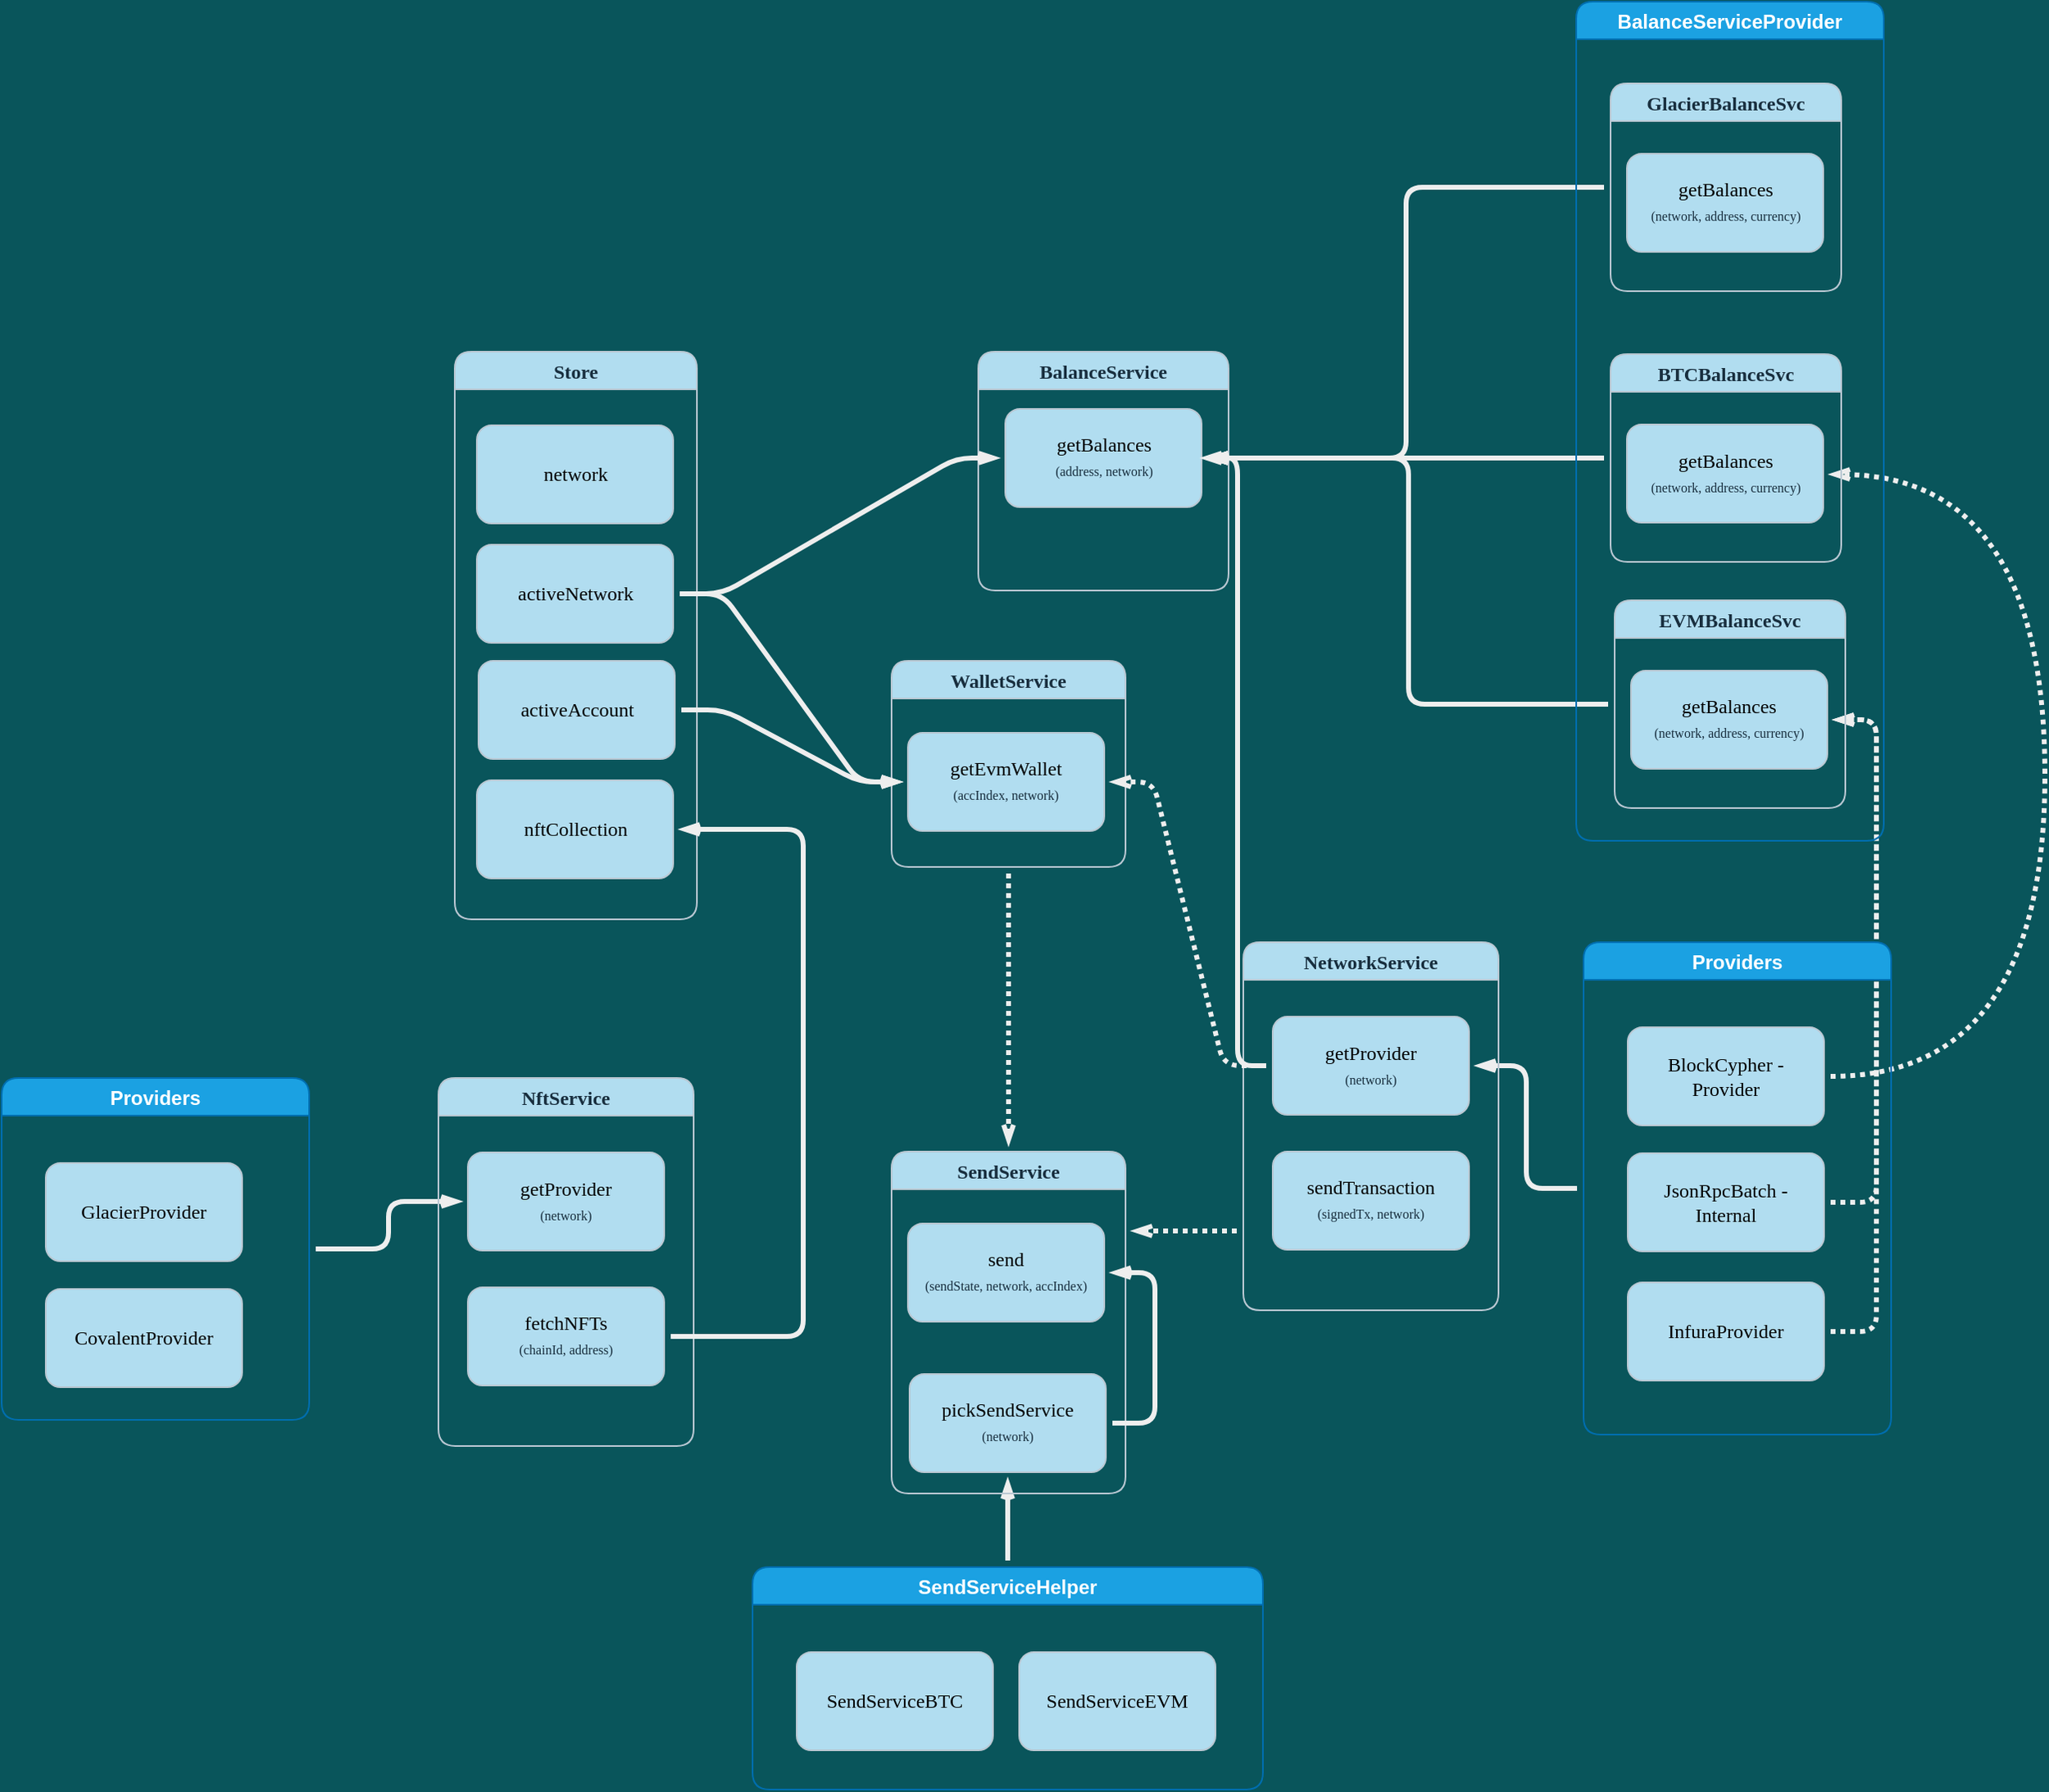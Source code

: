 <mxfile version="15.5.4" type="embed" pages="2"><diagram id="Cx_tmGVktqEy4l7MGV1t" name="Overview"><mxGraphModel dx="2576" dy="3120" grid="0" gridSize="10" guides="1" tooltips="1" connect="1" arrows="1" fold="1" page="0" pageScale="1" pageWidth="850" pageHeight="1100" background="#09555B" math="0" shadow="0"><root><mxCell id="0"/><mxCell id="1" parent="0"/><mxCell id="232" style="edgeStyle=entityRelationEdgeStyle;sketch=0;orthogonalLoop=1;jettySize=auto;html=1;shadow=0;labelBackgroundColor=#09555B;fontFamily=Verdana;fontSize=8;fontColor=#FFFFFF;endArrow=openThin;endFill=0;sourcePerimeterSpacing=4;targetPerimeterSpacing=4;strokeColor=#EEEEEE;strokeWidth=3;dashed=1;dashPattern=1 1;" parent="1" source="202" target="191" edge="1"><mxGeometry relative="1" as="geometry"/></mxCell><mxCell id="233" style="edgeStyle=entityRelationEdgeStyle;sketch=0;orthogonalLoop=1;jettySize=auto;html=1;shadow=0;labelBackgroundColor=#09555B;fontFamily=Verdana;fontSize=8;fontColor=#FFFFFF;endArrow=openThin;endFill=0;sourcePerimeterSpacing=4;targetPerimeterSpacing=4;strokeColor=#EEEEEE;strokeWidth=3;dashed=1;dashPattern=1 1;" parent="1" source="205" target="191" edge="1"><mxGeometry relative="1" as="geometry"/></mxCell><mxCell id="231" style="edgeStyle=orthogonalEdgeStyle;sketch=0;orthogonalLoop=1;jettySize=auto;html=1;shadow=0;labelBackgroundColor=#09555B;fontFamily=Verdana;fontSize=8;fontColor=#FFFFFF;endArrow=openThin;endFill=0;sourcePerimeterSpacing=4;targetPerimeterSpacing=4;strokeColor=#EEEEEE;strokeWidth=3;curved=1;dashed=1;dashPattern=1 1;" parent="1" source="183" target="173" edge="1"><mxGeometry relative="1" as="geometry"><Array as="points"><mxPoint x="19" y="-1083"/><mxPoint x="19" y="-1451"/></Array></mxGeometry></mxCell><mxCell id="210" style="edgeStyle=elbowEdgeStyle;sketch=0;orthogonalLoop=1;jettySize=auto;html=1;shadow=0;labelBackgroundColor=#09555B;fontFamily=Verdana;fontSize=8;fontColor=#FFFFFF;endArrow=openThin;endFill=0;sourcePerimeterSpacing=4;targetPerimeterSpacing=4;strokeColor=#EEEEEE;strokeWidth=3;" parent="1" source="170" target="167" edge="1"><mxGeometry relative="1" as="geometry"/></mxCell><mxCell id="234" style="edgeStyle=elbowEdgeStyle;sketch=0;orthogonalLoop=1;jettySize=auto;html=1;shadow=0;labelBackgroundColor=#09555B;fontFamily=Verdana;fontSize=8;fontColor=#FFFFFF;endArrow=openThin;endFill=0;sourcePerimeterSpacing=4;targetPerimeterSpacing=4;strokeColor=#EEEEEE;strokeWidth=3;" parent="1" source="188" target="167" edge="1"><mxGeometry relative="1" as="geometry"/></mxCell><mxCell id="230" style="edgeStyle=elbowEdgeStyle;sketch=0;orthogonalLoop=1;jettySize=auto;html=1;shadow=0;labelBackgroundColor=#09555B;fontFamily=Verdana;fontSize=8;fontColor=#FFFFFF;endArrow=openThin;endFill=0;sourcePerimeterSpacing=4;targetPerimeterSpacing=4;strokeColor=#EEEEEE;strokeWidth=3;" parent="1" source="212" target="225" edge="1"><mxGeometry relative="1" as="geometry"/></mxCell><mxCell id="212" value="Providers" style="swimlane;rounded=1;fillColor=#1ba1e2;strokeColor=#006EAF;fontColor=#ffffff;" parent="1" vertex="1"><mxGeometry x="-263" y="-1165" width="188" height="301" as="geometry"><mxRectangle x="362" y="106" width="89" height="23" as="alternateBounds"/></mxGeometry></mxCell><mxCell id="213" style="edgeStyle=orthogonalEdgeStyle;orthogonalLoop=1;jettySize=auto;html=1;entryX=0;entryY=0.5;entryDx=0;entryDy=0;rounded=0;curved=1;exitX=0;exitY=0.5;exitDx=0;exitDy=0;dashed=1;labelBackgroundColor=#09555B;strokeColor=#EEEEEE;fontColor=#FFFFFF;" parent="212" edge="1"><mxGeometry relative="1" as="geometry"><mxPoint x="25" y="111.0" as="sourcePoint"/></mxGeometry></mxCell><mxCell id="182" value="" style="group;perimeterSpacing=4;strokeWidth=7;" parent="212" vertex="1" connectable="0"><mxGeometry x="27" y="52" width="120" height="60" as="geometry"/></mxCell><mxCell id="183" value="" style="rounded=1;whiteSpace=wrap;html=1;shadow=0;glass=0;sketch=0;fillColor=#B1DDF0;strokeColor=#BAC8D3;fontColor=#182E3E;" parent="182" vertex="1"><mxGeometry width="120" height="60" as="geometry"/></mxCell><mxCell id="184" value="&lt;font color=&quot;#000000&quot; face=&quot;Verdana&quot;&gt;BlockCypher - Provider&lt;/font&gt;" style="text;html=1;strokeColor=none;fillColor=none;align=center;verticalAlign=middle;whiteSpace=wrap;rounded=0;shadow=0;glass=0;sketch=0;fontColor=#182E3E;" parent="182" vertex="1"><mxGeometry x="7" y="22" width="106" height="16" as="geometry"/></mxCell><mxCell id="201" value="" style="group;perimeterSpacing=4;strokeColor=none;strokeWidth=7;fontColor=#182E3E;" parent="212" vertex="1" connectable="0"><mxGeometry x="27" y="129" width="120" height="60" as="geometry"/></mxCell><mxCell id="202" value="" style="rounded=1;whiteSpace=wrap;html=1;shadow=0;glass=0;sketch=0;fillColor=#B1DDF0;strokeColor=#BAC8D3;fontColor=#182E3E;" parent="201" vertex="1"><mxGeometry width="120" height="60" as="geometry"/></mxCell><mxCell id="203" value="&lt;font color=&quot;#000000&quot; face=&quot;Verdana&quot;&gt;JsonRpcBatch - Internal&lt;/font&gt;" style="text;html=1;strokeColor=none;fillColor=none;align=center;verticalAlign=middle;whiteSpace=wrap;rounded=0;shadow=0;glass=0;sketch=0;fontColor=#182E3E;" parent="201" vertex="1"><mxGeometry x="7" y="22" width="106" height="16" as="geometry"/></mxCell><mxCell id="204" value="" style="group;perimeterSpacing=4;strokeColor=none;strokeWidth=7;fontColor=#182E3E;" parent="212" vertex="1" connectable="0"><mxGeometry x="27" y="208" width="120" height="60" as="geometry"/></mxCell><mxCell id="205" value="" style="rounded=1;whiteSpace=wrap;html=1;shadow=0;glass=0;sketch=0;fillColor=#B1DDF0;strokeColor=#BAC8D3;fontColor=#182E3E;" parent="204" vertex="1"><mxGeometry width="120" height="60" as="geometry"/></mxCell><mxCell id="206" value="&lt;font color=&quot;#000000&quot; face=&quot;Verdana&quot;&gt;InfuraProvider&lt;/font&gt;" style="text;html=1;strokeColor=none;fillColor=none;align=center;verticalAlign=middle;whiteSpace=wrap;rounded=0;shadow=0;glass=0;sketch=0;fontColor=#182E3E;" parent="204" vertex="1"><mxGeometry x="7" y="22" width="106" height="16" as="geometry"/></mxCell><mxCell id="272" style="edgeStyle=none;sketch=0;orthogonalLoop=1;jettySize=auto;html=1;shadow=0;labelBackgroundColor=#09555B;fontFamily=Verdana;fontSize=8;fontColor=#FFFFFF;endArrow=openThin;endFill=0;sourcePerimeterSpacing=4;targetPerimeterSpacing=4;strokeColor=#EEEEEE;strokeWidth=3;" parent="1" source="259" target="253" edge="1"><mxGeometry relative="1" as="geometry"/></mxCell><mxCell id="259" value="SendServiceHelper" style="swimlane;rounded=1;fillColor=#1ba1e2;strokeColor=#006EAF;fontColor=#ffffff;" parent="1" vertex="1"><mxGeometry x="-771" y="-783" width="312" height="136" as="geometry"><mxRectangle x="362" y="106" width="89" height="23" as="alternateBounds"/></mxGeometry></mxCell><mxCell id="260" style="edgeStyle=orthogonalEdgeStyle;orthogonalLoop=1;jettySize=auto;html=1;entryX=0;entryY=0.5;entryDx=0;entryDy=0;rounded=0;curved=1;exitX=0;exitY=0.5;exitDx=0;exitDy=0;dashed=1;labelBackgroundColor=#09555B;strokeColor=#EEEEEE;fontColor=#FFFFFF;" parent="259" edge="1"><mxGeometry relative="1" as="geometry"><mxPoint x="25" y="111.0" as="sourcePoint"/></mxGeometry></mxCell><mxCell id="261" value="" style="group;perimeterSpacing=4;strokeWidth=7;" parent="259" vertex="1" connectable="0"><mxGeometry x="27" y="52" width="120" height="60" as="geometry"/></mxCell><mxCell id="262" value="" style="rounded=1;whiteSpace=wrap;html=1;shadow=0;glass=0;sketch=0;fillColor=#B1DDF0;strokeColor=#BAC8D3;fontColor=#182E3E;" parent="261" vertex="1"><mxGeometry width="120" height="60" as="geometry"/></mxCell><mxCell id="263" value="&lt;font color=&quot;#000000&quot; face=&quot;Verdana&quot;&gt;SendServiceBTC&lt;/font&gt;" style="text;html=1;strokeColor=none;fillColor=none;align=center;verticalAlign=middle;whiteSpace=wrap;rounded=0;shadow=0;glass=0;sketch=0;fontColor=#182E3E;" parent="261" vertex="1"><mxGeometry x="7" y="22" width="106" height="16" as="geometry"/></mxCell><mxCell id="264" value="" style="group;perimeterSpacing=4;strokeColor=none;strokeWidth=7;fontColor=#182E3E;" parent="259" vertex="1" connectable="0"><mxGeometry x="163" y="52" width="120" height="60" as="geometry"/></mxCell><mxCell id="265" value="" style="rounded=1;whiteSpace=wrap;html=1;shadow=0;glass=0;sketch=0;fillColor=#B1DDF0;strokeColor=#BAC8D3;fontColor=#182E3E;" parent="264" vertex="1"><mxGeometry width="120" height="60" as="geometry"/></mxCell><mxCell id="266" value="&lt;font color=&quot;#000000&quot; face=&quot;Verdana&quot;&gt;SendServiceEVM&lt;/font&gt;" style="text;html=1;strokeColor=none;fillColor=none;align=center;verticalAlign=middle;whiteSpace=wrap;rounded=0;shadow=0;glass=0;sketch=0;fontColor=#182E3E;" parent="264" vertex="1"><mxGeometry x="7" y="22" width="106" height="16" as="geometry"/></mxCell><mxCell id="313" style="edgeStyle=elbowEdgeStyle;rounded=1;orthogonalLoop=1;jettySize=auto;html=1;shadow=0;fontFamily=Verdana;fontSize=8;fontColor=#FFFFFF;strokeColor=#EEEEEE;strokeWidth=3;labelBackgroundColor=#09555B;endFill=0;endArrow=openThin;targetPerimeterSpacing=4;sourcePerimeterSpacing=4;sketch=0;" parent="1" source="300" target="293" edge="1"><mxGeometry relative="1" as="geometry"/></mxCell><mxCell id="300" value="Providers" style="swimlane;rounded=1;fillColor=#1ba1e2;strokeColor=#006EAF;fontColor=#ffffff;" parent="1" vertex="1"><mxGeometry x="-1230" y="-1082" width="188" height="209" as="geometry"><mxRectangle x="362" y="106" width="89" height="23" as="alternateBounds"/></mxGeometry></mxCell><mxCell id="301" style="edgeStyle=orthogonalEdgeStyle;orthogonalLoop=1;jettySize=auto;html=1;entryX=0;entryY=0.5;entryDx=0;entryDy=0;rounded=0;curved=1;exitX=0;exitY=0.5;exitDx=0;exitDy=0;dashed=1;labelBackgroundColor=#09555B;strokeColor=#EEEEEE;fontColor=#FFFFFF;" parent="300" edge="1"><mxGeometry relative="1" as="geometry"><mxPoint x="25" y="111.0" as="sourcePoint"/></mxGeometry></mxCell><mxCell id="302" value="" style="group;perimeterSpacing=4;strokeWidth=7;" parent="300" vertex="1" connectable="0"><mxGeometry x="27" y="52" width="120" height="60" as="geometry"/></mxCell><mxCell id="303" value="" style="rounded=1;whiteSpace=wrap;html=1;shadow=0;glass=0;sketch=0;fillColor=#B1DDF0;strokeColor=#BAC8D3;fontColor=#182E3E;" parent="302" vertex="1"><mxGeometry width="120" height="60" as="geometry"/></mxCell><mxCell id="304" value="&lt;font color=&quot;#000000&quot; face=&quot;Verdana&quot;&gt;GlacierProvider&lt;/font&gt;" style="text;html=1;strokeColor=none;fillColor=none;align=center;verticalAlign=middle;whiteSpace=wrap;rounded=0;shadow=0;glass=0;sketch=0;fontColor=#182E3E;" parent="302" vertex="1"><mxGeometry x="7" y="22" width="106" height="16" as="geometry"/></mxCell><mxCell id="305" value="" style="group;perimeterSpacing=4;strokeColor=none;strokeWidth=7;fontColor=#182E3E;" parent="300" vertex="1" connectable="0"><mxGeometry x="27" y="129" width="120" height="60" as="geometry"/></mxCell><mxCell id="306" value="" style="rounded=1;whiteSpace=wrap;html=1;shadow=0;glass=0;sketch=0;fillColor=#B1DDF0;strokeColor=#BAC8D3;fontColor=#182E3E;" parent="305" vertex="1"><mxGeometry width="120" height="60" as="geometry"/></mxCell><mxCell id="307" value="&lt;font color=&quot;#000000&quot; face=&quot;Verdana&quot;&gt;CovalentProvider&lt;/font&gt;" style="text;html=1;strokeColor=none;fillColor=none;align=center;verticalAlign=middle;whiteSpace=wrap;rounded=0;shadow=0;glass=0;sketch=0;fontColor=#182E3E;" parent="305" vertex="1"><mxGeometry x="7" y="22" width="106" height="16" as="geometry"/></mxCell><mxCell id="96" value="Store" style="swimlane;rounded=1;fillColor=#B1DDF0;strokeColor=#BAC8D3;fontColor=#182E3E;fontFamily=Verdana;" parent="1" vertex="1"><mxGeometry x="-953" y="-1526" width="148" height="347" as="geometry"><mxRectangle x="362" y="106" width="89" height="23" as="alternateBounds"/></mxGeometry></mxCell><mxCell id="97" style="edgeStyle=orthogonalEdgeStyle;orthogonalLoop=1;jettySize=auto;html=1;entryX=0;entryY=0.5;entryDx=0;entryDy=0;rounded=0;curved=1;exitX=0;exitY=0.5;exitDx=0;exitDy=0;dashed=1;labelBackgroundColor=#09555B;strokeColor=#EEEEEE;fontColor=#FFFFFF;" parent="96" edge="1"><mxGeometry relative="1" as="geometry"><mxPoint x="25" y="111.0" as="sourcePoint"/></mxGeometry></mxCell><mxCell id="134" value="" style="group;fontColor=#182E3E;" parent="96" vertex="1" connectable="0"><mxGeometry x="14.5" y="189" width="120" height="60" as="geometry"/></mxCell><mxCell id="135" value="" style="rounded=1;whiteSpace=wrap;html=1;shadow=0;glass=0;sketch=0;fillColor=#B1DDF0;strokeColor=#BAC8D3;fontColor=#182E3E;" parent="134" vertex="1"><mxGeometry width="120" height="60" as="geometry"/></mxCell><mxCell id="136" value="&lt;font color=&quot;#000000&quot; face=&quot;Verdana&quot;&gt;activeAccount&lt;/font&gt;" style="text;html=1;strokeColor=none;fillColor=none;align=center;verticalAlign=middle;whiteSpace=wrap;rounded=0;shadow=0;glass=0;sketch=0;fontColor=#182E3E;" parent="134" vertex="1"><mxGeometry x="7" y="22" width="106" height="16" as="geometry"/></mxCell><mxCell id="314" value="" style="group;fontColor=#182E3E;" parent="96" vertex="1" connectable="0"><mxGeometry x="13.5" y="262" width="120" height="60" as="geometry"/></mxCell><mxCell id="315" value="" style="rounded=1;whiteSpace=wrap;html=1;shadow=0;glass=0;sketch=0;fillColor=#B1DDF0;strokeColor=#BAC8D3;fontColor=#182E3E;" parent="314" vertex="1"><mxGeometry width="120" height="60" as="geometry"/></mxCell><mxCell id="316" value="&lt;font color=&quot;#000000&quot; face=&quot;Verdana&quot;&gt;nftCollection&lt;/font&gt;" style="text;html=1;strokeColor=none;fillColor=none;align=center;verticalAlign=middle;whiteSpace=wrap;rounded=0;shadow=0;glass=0;sketch=0;fontColor=#182E3E;" parent="314" vertex="1"><mxGeometry x="7" y="22" width="106" height="16" as="geometry"/></mxCell><mxCell id="132" value="" style="group;fontColor=#182E3E;" parent="96" vertex="1" connectable="0"><mxGeometry x="13.5" y="118" width="120" height="60" as="geometry"/></mxCell><mxCell id="130" value="" style="rounded=1;whiteSpace=wrap;html=1;shadow=0;glass=0;sketch=0;fillColor=#B1DDF0;strokeColor=#BAC8D3;fontColor=#182E3E;" parent="132" vertex="1"><mxGeometry width="120" height="60" as="geometry"/></mxCell><mxCell id="131" value="&lt;font color=&quot;#000000&quot; face=&quot;Verdana&quot;&gt;activeNetwork&lt;/font&gt;" style="text;html=1;strokeColor=none;fillColor=none;align=center;verticalAlign=middle;whiteSpace=wrap;rounded=0;shadow=0;glass=0;sketch=0;fontColor=#182E3E;" parent="132" vertex="1"><mxGeometry x="7" y="22" width="106" height="16" as="geometry"/></mxCell><UserObject label="" link="data:page/id,dFFiNFt_rRaHIUI1PMvj" id="336"><mxCell style="group;fontColor=#182E3E;" parent="96" vertex="1" connectable="0"><mxGeometry x="13.5" y="45" width="120" height="60" as="geometry"/></mxCell></UserObject><mxCell id="337" value="" style="rounded=1;whiteSpace=wrap;html=1;shadow=0;glass=0;sketch=0;fillColor=#B1DDF0;strokeColor=#BAC8D3;fontColor=#182E3E;" parent="336" vertex="1"><mxGeometry width="120" height="60" as="geometry"/></mxCell><mxCell id="338" value="&lt;font color=&quot;#000000&quot; face=&quot;Verdana&quot;&gt;network&lt;br&gt;&lt;/font&gt;" style="text;html=1;strokeColor=none;fillColor=none;align=center;verticalAlign=middle;whiteSpace=wrap;rounded=0;shadow=0;glass=0;sketch=0;fontColor=#182E3E;" parent="336" vertex="1"><mxGeometry x="7" y="22" width="106" height="16" as="geometry"/></mxCell><mxCell id="273" style="edgeStyle=none;sketch=0;orthogonalLoop=1;jettySize=auto;html=1;shadow=0;labelBackgroundColor=#09555B;fontFamily=Verdana;fontSize=8;fontColor=#FFFFFF;endArrow=openThin;endFill=0;sourcePerimeterSpacing=4;targetPerimeterSpacing=4;strokeColor=#EEEEEE;strokeWidth=3;dashed=1;dashPattern=1 1;" parent="1" source="105" target="239" edge="1"><mxGeometry relative="1" as="geometry"/></mxCell><mxCell id="105" value="WalletService" style="swimlane;rounded=1;fillColor=#B1DDF0;strokeColor=#BAC8D3;fontColor=#182E3E;fontFamily=Verdana;" parent="1" vertex="1"><mxGeometry x="-686" y="-1337" width="143" height="126" as="geometry"><mxRectangle x="362" y="106" width="89" height="23" as="alternateBounds"/></mxGeometry></mxCell><mxCell id="106" style="edgeStyle=orthogonalEdgeStyle;orthogonalLoop=1;jettySize=auto;html=1;entryX=0;entryY=0.5;entryDx=0;entryDy=0;rounded=0;curved=1;exitX=0;exitY=0.5;exitDx=0;exitDy=0;dashed=1;labelBackgroundColor=#09555B;strokeColor=#EEEEEE;fontColor=#FFFFFF;" parent="105" edge="1"><mxGeometry relative="1" as="geometry"><mxPoint x="25" y="111.0" as="sourcePoint"/></mxGeometry></mxCell><mxCell id="122" value="" style="group;fontColor=#182E3E;" parent="105" vertex="1" connectable="0"><mxGeometry x="10" y="44" width="120" height="60" as="geometry"/></mxCell><mxCell id="123" value="" style="rounded=1;whiteSpace=wrap;html=1;shadow=0;glass=0;sketch=0;fillColor=#B1DDF0;strokeColor=#BAC8D3;fontColor=#182E3E;" parent="122" vertex="1"><mxGeometry width="120" height="60" as="geometry"/></mxCell><mxCell id="124" value="&lt;font color=&quot;#000000&quot; face=&quot;Verdana&quot;&gt;getEvmWallet&lt;/font&gt;" style="text;html=1;strokeColor=none;fillColor=none;align=center;verticalAlign=middle;whiteSpace=wrap;rounded=0;shadow=0;glass=0;sketch=0;fontColor=#182E3E;" parent="122" vertex="1"><mxGeometry x="7" y="14" width="106" height="16" as="geometry"/></mxCell><mxCell id="125" value="(accIndex, network)" style="text;strokeColor=none;fillColor=none;align=center;verticalAlign=middle;rounded=0;shadow=0;glass=0;sketch=0;fontColor=#182E3E;spacing=2;whiteSpace=wrap;html=1;fontFamily=Verdana;fontSize=8;" parent="122" vertex="1"><mxGeometry x="7" y="33" width="106" height="10" as="geometry"/></mxCell><mxCell id="219" style="edgeStyle=entityRelationEdgeStyle;sketch=0;orthogonalLoop=1;jettySize=auto;html=1;shadow=0;labelBackgroundColor=#09555B;fontFamily=Verdana;fontSize=8;fontColor=#FFFFFF;endArrow=openThin;endFill=0;sourcePerimeterSpacing=4;targetPerimeterSpacing=4;strokeColor=#EEEEEE;strokeWidth=3;" parent="1" source="130" target="123" edge="1"><mxGeometry relative="1" as="geometry"/></mxCell><mxCell id="161" value="BalanceService" style="swimlane;rounded=1;fillColor=#B1DDF0;strokeColor=#BAC8D3;fontColor=#182E3E;fontFamily=Verdana;" parent="1" vertex="1"><mxGeometry x="-633" y="-1526" width="153" height="146" as="geometry"><mxRectangle x="362" y="106" width="89" height="23" as="alternateBounds"/></mxGeometry></mxCell><mxCell id="162" style="edgeStyle=orthogonalEdgeStyle;orthogonalLoop=1;jettySize=auto;html=1;entryX=0;entryY=0.5;entryDx=0;entryDy=0;rounded=0;curved=1;exitX=0;exitY=0.5;exitDx=0;exitDy=0;dashed=1;labelBackgroundColor=#09555B;strokeColor=#EEEEEE;fontColor=#FFFFFF;" parent="161" edge="1"><mxGeometry relative="1" as="geometry"><mxPoint x="25" y="111.0" as="sourcePoint"/></mxGeometry></mxCell><mxCell id="166" value="" style="group;fontColor=#182E3E;" parent="161" vertex="1" connectable="0"><mxGeometry x="16.5" y="35" width="120" height="60" as="geometry"/></mxCell><mxCell id="167" value="" style="rounded=1;whiteSpace=wrap;html=1;shadow=0;glass=0;sketch=0;fillColor=#B1DDF0;strokeColor=#BAC8D3;fontColor=#182E3E;" parent="166" vertex="1"><mxGeometry width="120" height="60" as="geometry"/></mxCell><mxCell id="168" value="&lt;font color=&quot;#000000&quot; face=&quot;Verdana&quot;&gt;getBalances&lt;/font&gt;" style="text;html=1;strokeColor=none;fillColor=none;align=center;verticalAlign=middle;whiteSpace=wrap;rounded=0;shadow=0;glass=0;sketch=0;fontColor=#182E3E;" parent="166" vertex="1"><mxGeometry x="7" y="14" width="106" height="16" as="geometry"/></mxCell><mxCell id="169" value="(address, network)" style="text;strokeColor=none;fillColor=none;align=center;verticalAlign=middle;rounded=0;shadow=0;glass=0;sketch=0;fontColor=#182E3E;spacing=2;whiteSpace=wrap;html=1;fontFamily=Verdana;fontSize=8;" parent="166" vertex="1"><mxGeometry x="7" y="33" width="106" height="10" as="geometry"/></mxCell><mxCell id="218" style="edgeStyle=entityRelationEdgeStyle;sketch=0;orthogonalLoop=1;jettySize=auto;html=1;shadow=0;labelBackgroundColor=#09555B;fontFamily=Verdana;fontSize=8;fontColor=#FFFFFF;endArrow=openThin;endFill=0;sourcePerimeterSpacing=4;targetPerimeterSpacing=4;strokeColor=#EEEEEE;strokeWidth=3;" parent="1" source="130" target="167" edge="1"><mxGeometry relative="1" as="geometry"/></mxCell><mxCell id="274" style="edgeStyle=elbowEdgeStyle;sketch=0;orthogonalLoop=1;jettySize=auto;html=1;shadow=0;dashed=1;dashPattern=1 1;labelBackgroundColor=#09555B;fontFamily=Verdana;fontSize=8;fontColor=#FFFFFF;endArrow=openThin;endFill=0;sourcePerimeterSpacing=4;targetPerimeterSpacing=4;strokeColor=#EEEEEE;strokeWidth=3;elbow=vertical;" parent="1" source="101" target="239" edge="1"><mxGeometry relative="1" as="geometry"/></mxCell><mxCell id="101" value="NetworkService" style="swimlane;rounded=1;fillColor=#B1DDF0;strokeColor=#BAC8D3;fontColor=#182E3E;fontFamily=Verdana;" parent="1" vertex="1"><mxGeometry x="-471" y="-1165" width="156" height="225" as="geometry"><mxRectangle x="362" y="106" width="89" height="23" as="alternateBounds"/></mxGeometry></mxCell><mxCell id="102" style="edgeStyle=orthogonalEdgeStyle;orthogonalLoop=1;jettySize=auto;html=1;entryX=0;entryY=0.5;entryDx=0;entryDy=0;rounded=0;curved=1;exitX=0;exitY=0.5;exitDx=0;exitDy=0;dashed=1;labelBackgroundColor=#09555B;strokeColor=#EEEEEE;fontColor=#FFFFFF;" parent="101" edge="1"><mxGeometry relative="1" as="geometry"><mxPoint x="25" y="111.0" as="sourcePoint"/></mxGeometry></mxCell><mxCell id="224" value="" style="group;fontColor=#182E3E;" parent="101" vertex="1" connectable="0"><mxGeometry x="18" y="45.5" width="120" height="60" as="geometry"/></mxCell><mxCell id="225" value="" style="rounded=1;whiteSpace=wrap;html=1;shadow=0;glass=0;sketch=0;fillColor=#B1DDF0;strokeColor=#BAC8D3;fontColor=#182E3E;" parent="224" vertex="1"><mxGeometry width="120" height="60" as="geometry"/></mxCell><mxCell id="226" value="&lt;font color=&quot;#000000&quot; face=&quot;Verdana&quot;&gt;getProvider&lt;/font&gt;" style="text;html=1;strokeColor=none;fillColor=none;align=center;verticalAlign=middle;whiteSpace=wrap;rounded=0;shadow=0;glass=0;sketch=0;fontColor=#182E3E;" parent="224" vertex="1"><mxGeometry x="7" y="14" width="106" height="16" as="geometry"/></mxCell><mxCell id="227" value="(network)" style="text;strokeColor=none;fillColor=none;align=center;verticalAlign=middle;rounded=0;shadow=0;glass=0;sketch=0;fontColor=#182E3E;spacing=2;whiteSpace=wrap;html=1;fontFamily=Verdana;fontSize=8;" parent="224" vertex="1"><mxGeometry x="7" y="33" width="106" height="10" as="geometry"/></mxCell><mxCell id="275" value="" style="group;fontColor=#182E3E;" parent="101" vertex="1" connectable="0"><mxGeometry x="18" y="128" width="120" height="60" as="geometry"/></mxCell><mxCell id="276" value="" style="rounded=1;whiteSpace=wrap;html=1;shadow=0;glass=0;sketch=0;fillColor=#B1DDF0;strokeColor=#BAC8D3;fontColor=#182E3E;" parent="275" vertex="1"><mxGeometry width="120" height="60" as="geometry"/></mxCell><mxCell id="277" value="&lt;font color=&quot;#000000&quot; face=&quot;Verdana&quot;&gt;sendTransaction&lt;/font&gt;" style="text;html=1;strokeColor=none;fillColor=none;align=center;verticalAlign=middle;whiteSpace=wrap;rounded=0;shadow=0;glass=0;sketch=0;fontColor=#182E3E;" parent="275" vertex="1"><mxGeometry x="7" y="14" width="106" height="16" as="geometry"/></mxCell><mxCell id="278" value="(signedTx, network)" style="text;strokeColor=none;fillColor=none;align=center;verticalAlign=middle;rounded=0;shadow=0;glass=0;sketch=0;fontColor=#182E3E;spacing=2;whiteSpace=wrap;html=1;fontFamily=Verdana;fontSize=8;" parent="275" vertex="1"><mxGeometry x="7" y="33" width="106" height="10" as="geometry"/></mxCell><mxCell id="229" style="edgeStyle=elbowEdgeStyle;sketch=0;orthogonalLoop=1;jettySize=auto;html=1;shadow=0;labelBackgroundColor=#09555B;fontFamily=Verdana;fontSize=8;fontColor=#FFFFFF;endArrow=openThin;endFill=0;sourcePerimeterSpacing=4;targetPerimeterSpacing=4;strokeColor=#EEEEEE;strokeWidth=3;" parent="1" source="225" target="167" edge="1"><mxGeometry relative="1" as="geometry"/></mxCell><mxCell id="236" style="edgeStyle=entityRelationEdgeStyle;sketch=0;orthogonalLoop=1;jettySize=auto;html=1;shadow=0;labelBackgroundColor=#09555B;fontFamily=Verdana;fontSize=8;fontColor=#FFFFFF;endArrow=openThin;endFill=0;sourcePerimeterSpacing=4;targetPerimeterSpacing=4;strokeColor=#EEEEEE;strokeWidth=3;" parent="1" source="135" target="123" edge="1"><mxGeometry relative="1" as="geometry"/></mxCell><mxCell id="238" value="" style="edgeStyle=entityRelationEdgeStyle;sketch=0;orthogonalLoop=1;jettySize=auto;html=1;shadow=0;labelBackgroundColor=#09555B;fontFamily=Verdana;fontSize=8;fontColor=#FFFFFF;endArrow=openThin;endFill=0;sourcePerimeterSpacing=4;targetPerimeterSpacing=4;strokeColor=#EEEEEE;strokeWidth=3;dashed=1;dashPattern=1 1;" parent="1" source="225" target="123" edge="1"><mxGeometry relative="1" as="geometry"/></mxCell><mxCell id="239" value="SendService" style="swimlane;rounded=1;fillColor=#B1DDF0;strokeColor=#BAC8D3;fontColor=#182E3E;fontFamily=Verdana;" parent="1" vertex="1"><mxGeometry x="-686" y="-1037" width="143" height="209" as="geometry"><mxRectangle x="362" y="106" width="89" height="23" as="alternateBounds"/></mxGeometry></mxCell><mxCell id="240" style="edgeStyle=orthogonalEdgeStyle;orthogonalLoop=1;jettySize=auto;html=1;entryX=0;entryY=0.5;entryDx=0;entryDy=0;rounded=0;curved=1;exitX=0;exitY=0.5;exitDx=0;exitDy=0;dashed=1;labelBackgroundColor=#09555B;strokeColor=#EEEEEE;fontColor=#FFFFFF;" parent="239" edge="1"><mxGeometry relative="1" as="geometry"><mxPoint x="25" y="111.0" as="sourcePoint"/></mxGeometry></mxCell><mxCell id="241" value="" style="group;fontColor=#182E3E;" parent="239" vertex="1" connectable="0"><mxGeometry x="10" y="44" width="120" height="60" as="geometry"/></mxCell><mxCell id="242" value="" style="rounded=1;whiteSpace=wrap;html=1;shadow=0;glass=0;sketch=0;fillColor=#B1DDF0;strokeColor=#BAC8D3;fontColor=#182E3E;" parent="241" vertex="1"><mxGeometry width="120" height="60" as="geometry"/></mxCell><mxCell id="243" value="&lt;font color=&quot;#000000&quot; face=&quot;Verdana&quot;&gt;send&lt;/font&gt;" style="text;html=1;strokeColor=none;fillColor=none;align=center;verticalAlign=middle;whiteSpace=wrap;rounded=0;shadow=0;glass=0;sketch=0;fontColor=#182E3E;" parent="241" vertex="1"><mxGeometry x="7" y="14" width="106" height="16" as="geometry"/></mxCell><mxCell id="244" value="(sendState, network, accIndex)" style="text;strokeColor=none;fillColor=none;align=center;verticalAlign=middle;rounded=0;shadow=0;glass=0;sketch=0;fontColor=#182E3E;spacing=2;whiteSpace=wrap;html=1;fontFamily=Verdana;fontSize=8;" parent="241" vertex="1"><mxGeometry x="7" y="33" width="106" height="10" as="geometry"/></mxCell><mxCell id="252" value="" style="group;fontColor=#182E3E;" parent="239" vertex="1" connectable="0"><mxGeometry x="11" y="136" width="120" height="60" as="geometry"/></mxCell><mxCell id="253" value="" style="rounded=1;whiteSpace=wrap;html=1;shadow=0;glass=0;sketch=0;fillColor=#B1DDF0;strokeColor=#BAC8D3;fontColor=#182E3E;" parent="252" vertex="1"><mxGeometry width="120" height="60" as="geometry"/></mxCell><mxCell id="254" value="&lt;font color=&quot;#000000&quot; face=&quot;Verdana&quot;&gt;pickSendService&lt;/font&gt;" style="text;html=1;strokeColor=none;fillColor=none;align=center;verticalAlign=middle;whiteSpace=wrap;rounded=0;shadow=0;glass=0;sketch=0;fontColor=#182E3E;" parent="252" vertex="1"><mxGeometry x="7" y="14" width="106" height="16" as="geometry"/></mxCell><mxCell id="255" value="(network)" style="text;strokeColor=none;fillColor=none;align=center;verticalAlign=middle;rounded=0;shadow=0;glass=0;sketch=0;fontColor=#182E3E;spacing=2;whiteSpace=wrap;html=1;fontFamily=Verdana;fontSize=8;" parent="252" vertex="1"><mxGeometry x="7" y="33" width="106" height="10" as="geometry"/></mxCell><mxCell id="258" style="edgeStyle=entityRelationEdgeStyle;sketch=0;orthogonalLoop=1;jettySize=auto;html=1;shadow=0;labelBackgroundColor=#09555B;fontFamily=Verdana;fontSize=8;fontColor=#FFFFFF;endArrow=openThin;endFill=0;sourcePerimeterSpacing=4;targetPerimeterSpacing=4;strokeColor=#EEEEEE;strokeWidth=3;" parent="239" source="253" target="242" edge="1"><mxGeometry relative="1" as="geometry"/></mxCell><mxCell id="290" value="NftService" style="swimlane;rounded=1;fillColor=#B1DDF0;strokeColor=#BAC8D3;fontColor=#182E3E;fontFamily=Verdana;" parent="1" vertex="1"><mxGeometry x="-963" y="-1082" width="156" height="225" as="geometry"><mxRectangle x="362" y="106" width="89" height="23" as="alternateBounds"/></mxGeometry></mxCell><mxCell id="291" style="edgeStyle=orthogonalEdgeStyle;orthogonalLoop=1;jettySize=auto;html=1;entryX=0;entryY=0.5;entryDx=0;entryDy=0;rounded=0;curved=1;exitX=0;exitY=0.5;exitDx=0;exitDy=0;dashed=1;labelBackgroundColor=#09555B;strokeColor=#EEEEEE;fontColor=#FFFFFF;" parent="290" edge="1"><mxGeometry relative="1" as="geometry"><mxPoint x="25" y="111.0" as="sourcePoint"/></mxGeometry></mxCell><mxCell id="292" value="" style="group;fontColor=#182E3E;" parent="290" vertex="1" connectable="0"><mxGeometry x="18" y="45.5" width="120" height="60" as="geometry"/></mxCell><mxCell id="293" value="" style="rounded=1;whiteSpace=wrap;html=1;shadow=0;glass=0;sketch=0;fillColor=#B1DDF0;strokeColor=#BAC8D3;fontColor=#182E3E;" parent="292" vertex="1"><mxGeometry width="120" height="60" as="geometry"/></mxCell><mxCell id="294" value="&lt;font color=&quot;#000000&quot; face=&quot;Verdana&quot;&gt;getProvider&lt;br&gt;&lt;/font&gt;" style="text;html=1;strokeColor=none;fillColor=none;align=center;verticalAlign=middle;whiteSpace=wrap;rounded=0;shadow=0;glass=0;sketch=0;fontColor=#182E3E;" parent="292" vertex="1"><mxGeometry x="7" y="14" width="106" height="16" as="geometry"/></mxCell><mxCell id="295" value="(network)" style="text;strokeColor=none;fillColor=none;align=center;verticalAlign=middle;rounded=0;shadow=0;glass=0;sketch=0;fontColor=#182E3E;spacing=2;whiteSpace=wrap;html=1;fontFamily=Verdana;fontSize=8;" parent="292" vertex="1"><mxGeometry x="7" y="33" width="106" height="10" as="geometry"/></mxCell><mxCell id="296" value="" style="group;fontColor=#182E3E;" parent="290" vertex="1" connectable="0"><mxGeometry x="18" y="128" width="120" height="60" as="geometry"/></mxCell><mxCell id="297" value="" style="rounded=1;whiteSpace=wrap;html=1;shadow=0;glass=0;sketch=0;fillColor=#B1DDF0;strokeColor=#BAC8D3;fontColor=#182E3E;" parent="296" vertex="1"><mxGeometry width="120" height="60" as="geometry"/></mxCell><mxCell id="298" value="&lt;font color=&quot;#000000&quot; face=&quot;Verdana&quot;&gt;fetchNFTs&lt;/font&gt;" style="text;html=1;strokeColor=none;fillColor=none;align=center;verticalAlign=middle;whiteSpace=wrap;rounded=0;shadow=0;glass=0;sketch=0;fontColor=#182E3E;" parent="296" vertex="1"><mxGeometry x="7" y="14" width="106" height="16" as="geometry"/></mxCell><mxCell id="299" value="(chainId, address)" style="text;strokeColor=none;fillColor=none;align=center;verticalAlign=middle;rounded=0;shadow=0;glass=0;sketch=0;fontColor=#182E3E;spacing=2;whiteSpace=wrap;html=1;fontFamily=Verdana;fontSize=8;" parent="296" vertex="1"><mxGeometry x="7" y="33" width="106" height="10" as="geometry"/></mxCell><mxCell id="317" style="edgeStyle=elbowEdgeStyle;rounded=1;orthogonalLoop=1;jettySize=auto;html=1;shadow=0;fontFamily=Verdana;fontSize=8;fontColor=#FFFFFF;strokeColor=#EEEEEE;strokeWidth=3;labelBackgroundColor=#09555B;endFill=0;endArrow=openThin;targetPerimeterSpacing=4;sourcePerimeterSpacing=4;sketch=0;" parent="1" source="297" target="315" edge="1"><mxGeometry relative="1" as="geometry"><Array as="points"><mxPoint x="-740" y="-1078"/></Array></mxGeometry></mxCell><mxCell id="324" style="edgeStyle=orthogonalEdgeStyle;rounded=1;orthogonalLoop=1;jettySize=auto;html=1;entryX=1;entryY=0.5;entryDx=0;entryDy=0;shadow=0;fontFamily=Verdana;fontSize=8;fontColor=#FFFFFF;strokeColor=#EEEEEE;strokeWidth=3;labelBackgroundColor=#09555B;endFill=0;endArrow=openThin;targetPerimeterSpacing=4;sourcePerimeterSpacing=4;sketch=0;" parent="1" source="318" target="167" edge="1"><mxGeometry relative="1" as="geometry"/></mxCell><mxCell id="325" value="BalanceServiceProvider" style="swimlane;rounded=1;fillColor=#1ba1e2;strokeColor=#006EAF;fontColor=#ffffff;" parent="1" vertex="1"><mxGeometry x="-267.5" y="-1740" width="188" height="513" as="geometry"><mxRectangle x="-267.5" y="-1740" width="89" height="23" as="alternateBounds"/></mxGeometry></mxCell><mxCell id="326" style="edgeStyle=orthogonalEdgeStyle;orthogonalLoop=1;jettySize=auto;html=1;entryX=0;entryY=0.5;entryDx=0;entryDy=0;rounded=0;curved=1;exitX=0;exitY=0.5;exitDx=0;exitDy=0;dashed=1;labelBackgroundColor=#09555B;strokeColor=#EEEEEE;fontColor=#FFFFFF;" parent="325" edge="1"><mxGeometry relative="1" as="geometry"><mxPoint x="25" y="111.0" as="sourcePoint"/></mxGeometry></mxCell><mxCell id="318" value="GlacierBalanceSvc" style="swimlane;rounded=1;fillColor=#B1DDF0;strokeColor=#BAC8D3;fontColor=#182E3E;fontFamily=Verdana;startSize=23;" parent="325" vertex="1"><mxGeometry x="21" y="50" width="141" height="127" as="geometry"><mxRectangle x="362" y="106" width="89" height="23" as="alternateBounds"/></mxGeometry></mxCell><mxCell id="319" style="edgeStyle=orthogonalEdgeStyle;orthogonalLoop=1;jettySize=auto;html=1;entryX=0;entryY=0.5;entryDx=0;entryDy=0;rounded=0;curved=1;exitX=0;exitY=0.5;exitDx=0;exitDy=0;dashed=1;labelBackgroundColor=#09555B;strokeColor=#EEEEEE;fontColor=#FFFFFF;" parent="318" edge="1"><mxGeometry relative="1" as="geometry"><mxPoint x="25" y="111.0" as="sourcePoint"/></mxGeometry></mxCell><mxCell id="320" value="" style="group;fontColor=#182E3E;" parent="318" vertex="1" connectable="0"><mxGeometry x="10" y="43" width="120" height="60" as="geometry"/></mxCell><mxCell id="321" value="" style="rounded=1;whiteSpace=wrap;html=1;shadow=0;glass=0;sketch=0;fillColor=#B1DDF0;strokeColor=#BAC8D3;fontColor=#182E3E;" parent="320" vertex="1"><mxGeometry width="120" height="60" as="geometry"/></mxCell><mxCell id="322" value="&lt;font color=&quot;#000000&quot; face=&quot;Verdana&quot;&gt;getBalances&lt;/font&gt;" style="text;html=1;strokeColor=none;fillColor=none;align=center;verticalAlign=middle;whiteSpace=wrap;rounded=0;shadow=0;glass=0;sketch=0;fontColor=#182E3E;" parent="320" vertex="1"><mxGeometry x="7" y="14" width="106" height="16" as="geometry"/></mxCell><mxCell id="323" value="(network, address, currency)" style="text;strokeColor=none;fillColor=none;align=center;verticalAlign=middle;rounded=0;shadow=0;glass=0;sketch=0;fontColor=#182E3E;spacing=2;whiteSpace=wrap;html=1;fontFamily=Verdana;fontSize=8;" parent="320" vertex="1"><mxGeometry x="7" y="33" width="106" height="10" as="geometry"/></mxCell><mxCell id="170" value="BTCBalanceSvc" style="swimlane;rounded=1;fillColor=#B1DDF0;strokeColor=#BAC8D3;fontColor=#182E3E;fontFamily=Verdana;" parent="325" vertex="1"><mxGeometry x="21" y="215.5" width="141" height="127" as="geometry"><mxRectangle x="362" y="106" width="89" height="23" as="alternateBounds"/></mxGeometry></mxCell><mxCell id="171" style="edgeStyle=orthogonalEdgeStyle;orthogonalLoop=1;jettySize=auto;html=1;entryX=0;entryY=0.5;entryDx=0;entryDy=0;rounded=0;curved=1;exitX=0;exitY=0.5;exitDx=0;exitDy=0;dashed=1;labelBackgroundColor=#09555B;strokeColor=#EEEEEE;fontColor=#FFFFFF;" parent="170" edge="1"><mxGeometry relative="1" as="geometry"><mxPoint x="25" y="111.0" as="sourcePoint"/></mxGeometry></mxCell><mxCell id="172" value="" style="group;fontColor=#182E3E;" parent="170" vertex="1" connectable="0"><mxGeometry x="10" y="43" width="120" height="60" as="geometry"/></mxCell><mxCell id="173" value="" style="rounded=1;whiteSpace=wrap;html=1;shadow=0;glass=0;sketch=0;fillColor=#B1DDF0;strokeColor=#BAC8D3;fontColor=#182E3E;" parent="172" vertex="1"><mxGeometry width="120" height="60" as="geometry"/></mxCell><mxCell id="174" value="&lt;font color=&quot;#000000&quot; face=&quot;Verdana&quot;&gt;getBalances&lt;/font&gt;" style="text;html=1;strokeColor=none;fillColor=none;align=center;verticalAlign=middle;whiteSpace=wrap;rounded=0;shadow=0;glass=0;sketch=0;fontColor=#182E3E;" parent="172" vertex="1"><mxGeometry x="7" y="14" width="106" height="16" as="geometry"/></mxCell><mxCell id="175" value="(network, address, currency)" style="text;strokeColor=none;fillColor=none;align=center;verticalAlign=middle;rounded=0;shadow=0;glass=0;sketch=0;fontColor=#182E3E;spacing=2;whiteSpace=wrap;html=1;fontFamily=Verdana;fontSize=8;" parent="172" vertex="1"><mxGeometry x="7" y="33" width="106" height="10" as="geometry"/></mxCell><mxCell id="188" value="EVMBalanceSvc" style="swimlane;rounded=1;fillColor=#B1DDF0;strokeColor=#BAC8D3;fontColor=#182E3E;fontFamily=Verdana;" parent="325" vertex="1"><mxGeometry x="23.5" y="366" width="141" height="127" as="geometry"><mxRectangle x="362" y="106" width="89" height="23" as="alternateBounds"/></mxGeometry></mxCell><mxCell id="189" style="edgeStyle=orthogonalEdgeStyle;orthogonalLoop=1;jettySize=auto;html=1;entryX=0;entryY=0.5;entryDx=0;entryDy=0;rounded=0;curved=1;exitX=0;exitY=0.5;exitDx=0;exitDy=0;dashed=1;labelBackgroundColor=#09555B;strokeColor=#EEEEEE;fontColor=#FFFFFF;" parent="188" edge="1"><mxGeometry relative="1" as="geometry"><mxPoint x="25" y="111.0" as="sourcePoint"/></mxGeometry></mxCell><mxCell id="190" value="" style="group;fontColor=#182E3E;" parent="188" vertex="1" connectable="0"><mxGeometry x="10" y="43" width="120" height="60" as="geometry"/></mxCell><mxCell id="191" value="" style="rounded=1;whiteSpace=wrap;html=1;shadow=0;glass=0;sketch=0;fillColor=#B1DDF0;strokeColor=#BAC8D3;fontColor=#182E3E;" parent="190" vertex="1"><mxGeometry width="120" height="60" as="geometry"/></mxCell><mxCell id="192" value="&lt;font color=&quot;#000000&quot; face=&quot;Verdana&quot;&gt;getBalances&lt;/font&gt;" style="text;html=1;strokeColor=none;fillColor=none;align=center;verticalAlign=middle;whiteSpace=wrap;rounded=0;shadow=0;glass=0;sketch=0;fontColor=#182E3E;" parent="190" vertex="1"><mxGeometry x="7" y="14" width="106" height="16" as="geometry"/></mxCell><mxCell id="193" value="(network, address, currency)" style="text;strokeColor=none;fillColor=none;align=center;verticalAlign=middle;rounded=0;shadow=0;glass=0;sketch=0;fontColor=#182E3E;spacing=2;whiteSpace=wrap;html=1;fontFamily=Verdana;fontSize=8;" parent="190" vertex="1"><mxGeometry x="7" y="33" width="106" height="10" as="geometry"/></mxCell></root></mxGraphModel></diagram><diagram name="Network store" id="dFFiNFt_rRaHIUI1PMvj"><mxGraphModel dx="1776" dy="2720" grid="0" gridSize="10" guides="1" tooltips="1" connect="1" arrows="1" fold="1" page="0" pageScale="1" pageWidth="850" pageHeight="1100" background="#09555B" math="0" shadow="0"><root><mxCell id="oEa1LQWHLjVbUUgCBqCm-0"/><mxCell id="oEa1LQWHLjVbUUgCBqCm-1" parent="oEa1LQWHLjVbUUgCBqCm-0"/><mxCell id="_VwyDAd4XzTw5CxPkTpG-0" value="State" style="swimlane;rounded=1;fillColor=#B1DDF0;strokeColor=#BAC8D3;fontColor=#182E3E;fontFamily=Verdana;" parent="oEa1LQWHLjVbUUgCBqCm-1" vertex="1"><mxGeometry x="-795" y="-1519" width="148" height="347" as="geometry"><mxRectangle x="362" y="106" width="89" height="23" as="alternateBounds"/></mxGeometry></mxCell><mxCell id="_VwyDAd4XzTw5CxPkTpG-1" style="edgeStyle=orthogonalEdgeStyle;orthogonalLoop=1;jettySize=auto;html=1;entryX=0;entryY=0.5;entryDx=0;entryDy=0;rounded=0;curved=1;exitX=0;exitY=0.5;exitDx=0;exitDy=0;dashed=1;labelBackgroundColor=#09555B;strokeColor=#EEEEEE;fontColor=#FFFFFF;" parent="_VwyDAd4XzTw5CxPkTpG-0" edge="1"><mxGeometry relative="1" as="geometry"><mxPoint x="25" y="111.0" as="sourcePoint"/></mxGeometry></mxCell><mxCell id="_VwyDAd4XzTw5CxPkTpG-2" value="" style="group;fontColor=#182E3E;" parent="_VwyDAd4XzTw5CxPkTpG-0" vertex="1" connectable="0"><mxGeometry x="14.5" y="189" width="120" height="60" as="geometry"/></mxCell><mxCell id="_VwyDAd4XzTw5CxPkTpG-3" value="" style="rounded=1;whiteSpace=wrap;html=1;shadow=0;glass=0;sketch=0;fillColor=#B1DDF0;strokeColor=#BAC8D3;fontColor=#182E3E;" parent="_VwyDAd4XzTw5CxPkTpG-2" vertex="1"><mxGeometry width="120" height="60" as="geometry"/></mxCell><mxCell id="_VwyDAd4XzTw5CxPkTpG-4" value="&lt;font color=&quot;#000000&quot; face=&quot;Verdana&quot;&gt;favorites&lt;/font&gt;" style="text;html=1;strokeColor=none;fillColor=none;align=center;verticalAlign=middle;whiteSpace=wrap;rounded=0;shadow=0;glass=0;sketch=0;fontColor=#182E3E;" parent="_VwyDAd4XzTw5CxPkTpG-2" vertex="1"><mxGeometry x="7" y="22" width="106" height="16" as="geometry"/></mxCell><mxCell id="_VwyDAd4XzTw5CxPkTpG-5" value="" style="group;fontColor=#182E3E;" parent="_VwyDAd4XzTw5CxPkTpG-0" vertex="1" connectable="0"><mxGeometry x="13.5" y="262" width="120" height="60" as="geometry"/></mxCell><mxCell id="_VwyDAd4XzTw5CxPkTpG-6" value="" style="rounded=1;whiteSpace=wrap;html=1;shadow=0;glass=0;sketch=0;fillColor=#B1DDF0;strokeColor=#BAC8D3;fontColor=#182E3E;" parent="_VwyDAd4XzTw5CxPkTpG-5" vertex="1"><mxGeometry width="120" height="60" as="geometry"/></mxCell><mxCell id="_VwyDAd4XzTw5CxPkTpG-7" value="&lt;font color=&quot;#000000&quot; face=&quot;Verdana&quot;&gt;active (network)&lt;br&gt;&lt;/font&gt;" style="text;html=1;strokeColor=none;fillColor=none;align=center;verticalAlign=middle;whiteSpace=wrap;rounded=0;shadow=0;glass=0;sketch=0;fontColor=#182E3E;" parent="_VwyDAd4XzTw5CxPkTpG-5" vertex="1"><mxGeometry x="7" y="22" width="106" height="16" as="geometry"/></mxCell><mxCell id="_VwyDAd4XzTw5CxPkTpG-8" value="" style="group;fontColor=#182E3E;" parent="_VwyDAd4XzTw5CxPkTpG-0" vertex="1" connectable="0"><mxGeometry x="13.5" y="118" width="120" height="60" as="geometry"/></mxCell><mxCell id="_VwyDAd4XzTw5CxPkTpG-9" value="" style="rounded=1;whiteSpace=wrap;html=1;shadow=0;glass=0;sketch=0;fillColor=#B1DDF0;strokeColor=#BAC8D3;fontColor=#182E3E;" parent="_VwyDAd4XzTw5CxPkTpG-8" vertex="1"><mxGeometry width="120" height="60" as="geometry"/></mxCell><mxCell id="_VwyDAd4XzTw5CxPkTpG-10" value="&lt;font color=&quot;#000000&quot; face=&quot;Verdana&quot;&gt;customNetworks&lt;/font&gt;" style="text;html=1;strokeColor=none;fillColor=none;align=center;verticalAlign=middle;whiteSpace=wrap;rounded=0;shadow=0;glass=0;sketch=0;fontColor=#182E3E;" parent="_VwyDAd4XzTw5CxPkTpG-8" vertex="1"><mxGeometry x="7" y="22" width="106" height="16" as="geometry"/></mxCell><UserObject label="" id="_VwyDAd4XzTw5CxPkTpG-11"><mxCell style="group;fontColor=#182E3E;" parent="_VwyDAd4XzTw5CxPkTpG-0" vertex="1" connectable="0"><mxGeometry x="13.5" y="45" width="120" height="60" as="geometry"/></mxCell></UserObject><mxCell id="_VwyDAd4XzTw5CxPkTpG-12" value="" style="rounded=1;whiteSpace=wrap;html=1;shadow=0;glass=0;sketch=0;fillColor=#B1DDF0;strokeColor=#BAC8D3;fontColor=#182E3E;" parent="_VwyDAd4XzTw5CxPkTpG-11" vertex="1"><mxGeometry width="120" height="60" as="geometry"/></mxCell><mxCell id="_VwyDAd4XzTw5CxPkTpG-13" value="&lt;font color=&quot;#000000&quot; face=&quot;Verdana&quot;&gt;networks&lt;br&gt;&lt;/font&gt;" style="text;html=1;strokeColor=none;fillColor=none;align=center;verticalAlign=middle;whiteSpace=wrap;rounded=0;shadow=0;glass=0;sketch=0;fontColor=#182E3E;" parent="_VwyDAd4XzTw5CxPkTpG-11" vertex="1"><mxGeometry x="7" y="22" width="106" height="16" as="geometry"/></mxCell></root></mxGraphModel></diagram></mxfile>